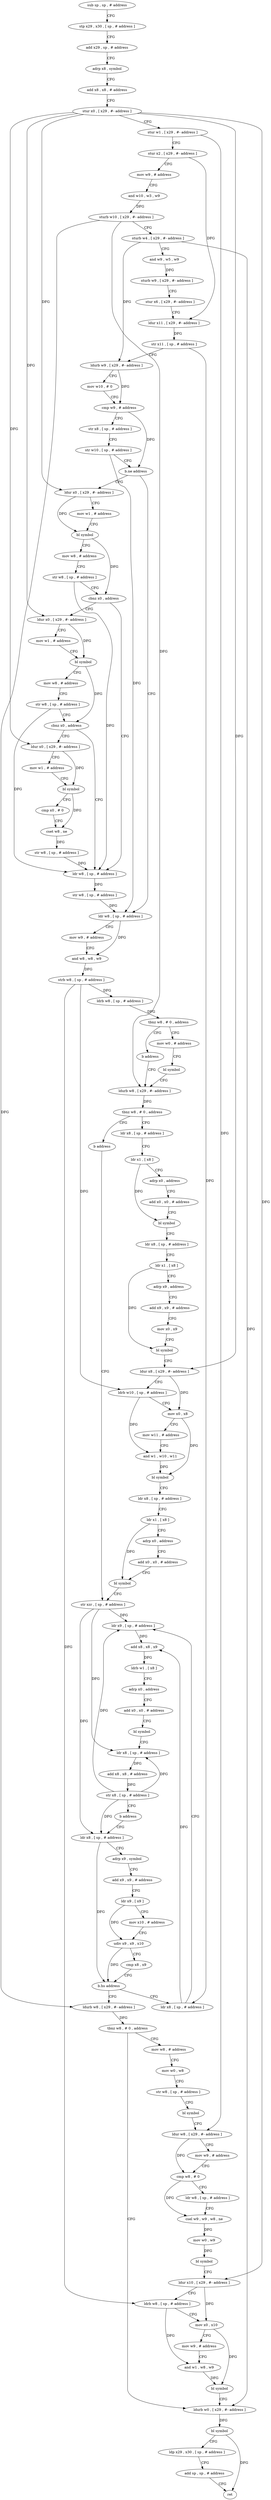 digraph "func" {
"4206656" [label = "sub sp , sp , # address" ]
"4206660" [label = "stp x29 , x30 , [ sp , # address ]" ]
"4206664" [label = "add x29 , sp , # address" ]
"4206668" [label = "adrp x8 , symbol" ]
"4206672" [label = "add x8 , x8 , # address" ]
"4206676" [label = "stur x0 , [ x29 , #- address ]" ]
"4206680" [label = "stur w1 , [ x29 , #- address ]" ]
"4206684" [label = "stur x2 , [ x29 , #- address ]" ]
"4206688" [label = "mov w9 , # address" ]
"4206692" [label = "and w10 , w3 , w9" ]
"4206696" [label = "sturb w10 , [ x29 , #- address ]" ]
"4206700" [label = "sturb w4 , [ x29 , #- address ]" ]
"4206704" [label = "and w9 , w5 , w9" ]
"4206708" [label = "sturb w9 , [ x29 , #- address ]" ]
"4206712" [label = "stur x6 , [ x29 , #- address ]" ]
"4206716" [label = "ldur x11 , [ x29 , #- address ]" ]
"4206720" [label = "str x11 , [ sp , # address ]" ]
"4206724" [label = "ldurb w9 , [ x29 , #- address ]" ]
"4206728" [label = "mov w10 , # 0" ]
"4206732" [label = "cmp w9 , # address" ]
"4206736" [label = "str x8 , [ sp , # address ]" ]
"4206740" [label = "str w10 , [ sp , # address ]" ]
"4206744" [label = "b.ne address" ]
"4206828" [label = "ldr w8 , [ sp , # address ]" ]
"4206748" [label = "ldur x0 , [ x29 , #- address ]" ]
"4206832" [label = "mov w9 , # address" ]
"4206836" [label = "and w8 , w8 , w9" ]
"4206840" [label = "strb w8 , [ sp , # address ]" ]
"4206844" [label = "ldrb w8 , [ sp , # address ]" ]
"4206848" [label = "tbnz w8 , # 0 , address" ]
"4206856" [label = "mov w0 , # address" ]
"4206852" [label = "b address" ]
"4206752" [label = "mov w1 , # address" ]
"4206756" [label = "bl symbol" ]
"4206760" [label = "mov w8 , # address" ]
"4206764" [label = "str w8 , [ sp , # address ]" ]
"4206768" [label = "cbnz x0 , address" ]
"4206820" [label = "ldr w8 , [ sp , # address ]" ]
"4206772" [label = "ldur x0 , [ x29 , #- address ]" ]
"4206860" [label = "bl symbol" ]
"4206864" [label = "ldurb w8 , [ x29 , #- address ]" ]
"4206824" [label = "str w8 , [ sp , # address ]" ]
"4206776" [label = "mov w1 , # address" ]
"4206780" [label = "bl symbol" ]
"4206784" [label = "mov w8 , # address" ]
"4206788" [label = "str w8 , [ sp , # address ]" ]
"4206792" [label = "cbnz x0 , address" ]
"4206796" [label = "ldur x0 , [ x29 , #- address ]" ]
"4206876" [label = "ldr x8 , [ sp , # address ]" ]
"4206880" [label = "ldr x1 , [ x8 ]" ]
"4206884" [label = "adrp x0 , address" ]
"4206888" [label = "add x0 , x0 , # address" ]
"4206892" [label = "bl symbol" ]
"4206896" [label = "ldr x8 , [ sp , # address ]" ]
"4206900" [label = "ldr x1 , [ x8 ]" ]
"4206904" [label = "adrp x9 , address" ]
"4206908" [label = "add x9 , x9 , # address" ]
"4206912" [label = "mov x0 , x9" ]
"4206916" [label = "bl symbol" ]
"4206920" [label = "ldur x8 , [ x29 , #- address ]" ]
"4206924" [label = "ldrb w10 , [ sp , # address ]" ]
"4206928" [label = "mov x0 , x8" ]
"4206932" [label = "mov w11 , # address" ]
"4206936" [label = "and w1 , w10 , w11" ]
"4206940" [label = "bl symbol" ]
"4206944" [label = "ldr x8 , [ sp , # address ]" ]
"4206948" [label = "ldr x1 , [ x8 ]" ]
"4206952" [label = "adrp x0 , address" ]
"4206956" [label = "add x0 , x0 , # address" ]
"4206960" [label = "bl symbol" ]
"4206964" [label = "str xzr , [ sp , # address ]" ]
"4206872" [label = "b address" ]
"4206868" [label = "tbnz w8 , # 0 , address" ]
"4206800" [label = "mov w1 , # address" ]
"4206804" [label = "bl symbol" ]
"4206808" [label = "cmp x0 , # 0" ]
"4206812" [label = "cset w8 , ne" ]
"4206816" [label = "str w8 , [ sp , # address ]" ]
"4207044" [label = "ldurb w8 , [ x29 , #- address ]" ]
"4207048" [label = "tbnz w8 , # 0 , address" ]
"4207120" [label = "ldurb w0 , [ x29 , #- address ]" ]
"4207052" [label = "mov w8 , # address" ]
"4207000" [label = "ldr x8 , [ sp , # address ]" ]
"4207004" [label = "ldr x9 , [ sp , # address ]" ]
"4207008" [label = "add x8 , x8 , x9" ]
"4207012" [label = "ldrb w1 , [ x8 ]" ]
"4207016" [label = "adrp x0 , address" ]
"4207020" [label = "add x0 , x0 , # address" ]
"4207024" [label = "bl symbol" ]
"4207028" [label = "ldr x8 , [ sp , # address ]" ]
"4207032" [label = "add x8 , x8 , # address" ]
"4207036" [label = "str x8 , [ sp , # address ]" ]
"4207040" [label = "b address" ]
"4206968" [label = "ldr x8 , [ sp , # address ]" ]
"4207124" [label = "bl symbol" ]
"4207128" [label = "ldp x29 , x30 , [ sp , # address ]" ]
"4207132" [label = "add sp , sp , # address" ]
"4207136" [label = "ret" ]
"4207056" [label = "mov w0 , w8" ]
"4207060" [label = "str w8 , [ sp , # address ]" ]
"4207064" [label = "bl symbol" ]
"4207068" [label = "ldur w8 , [ x29 , #- address ]" ]
"4207072" [label = "mov w9 , # address" ]
"4207076" [label = "cmp w8 , # 0" ]
"4207080" [label = "ldr w8 , [ sp , # address ]" ]
"4207084" [label = "csel w9 , w9 , w8 , ne" ]
"4207088" [label = "mov w0 , w9" ]
"4207092" [label = "bl symbol" ]
"4207096" [label = "ldur x10 , [ x29 , #- address ]" ]
"4207100" [label = "ldrb w8 , [ sp , # address ]" ]
"4207104" [label = "mov x0 , x10" ]
"4207108" [label = "mov w9 , # address" ]
"4207112" [label = "and w1 , w8 , w9" ]
"4207116" [label = "bl symbol" ]
"4206972" [label = "adrp x9 , symbol" ]
"4206976" [label = "add x9 , x9 , # address" ]
"4206980" [label = "ldr x9 , [ x9 ]" ]
"4206984" [label = "mov x10 , # address" ]
"4206988" [label = "udiv x9 , x9 , x10" ]
"4206992" [label = "cmp x8 , x9" ]
"4206996" [label = "b.hs address" ]
"4206656" -> "4206660" [ label = "CFG" ]
"4206660" -> "4206664" [ label = "CFG" ]
"4206664" -> "4206668" [ label = "CFG" ]
"4206668" -> "4206672" [ label = "CFG" ]
"4206672" -> "4206676" [ label = "CFG" ]
"4206676" -> "4206680" [ label = "CFG" ]
"4206676" -> "4206748" [ label = "DFG" ]
"4206676" -> "4206772" [ label = "DFG" ]
"4206676" -> "4206796" [ label = "DFG" ]
"4206676" -> "4206920" [ label = "DFG" ]
"4206676" -> "4207096" [ label = "DFG" ]
"4206680" -> "4206684" [ label = "CFG" ]
"4206680" -> "4207068" [ label = "DFG" ]
"4206684" -> "4206688" [ label = "CFG" ]
"4206684" -> "4206716" [ label = "DFG" ]
"4206688" -> "4206692" [ label = "CFG" ]
"4206692" -> "4206696" [ label = "DFG" ]
"4206696" -> "4206700" [ label = "CFG" ]
"4206696" -> "4206864" [ label = "DFG" ]
"4206696" -> "4207044" [ label = "DFG" ]
"4206700" -> "4206704" [ label = "CFG" ]
"4206700" -> "4206724" [ label = "DFG" ]
"4206700" -> "4207120" [ label = "DFG" ]
"4206704" -> "4206708" [ label = "DFG" ]
"4206708" -> "4206712" [ label = "CFG" ]
"4206712" -> "4206716" [ label = "CFG" ]
"4206716" -> "4206720" [ label = "DFG" ]
"4206720" -> "4206724" [ label = "CFG" ]
"4206720" -> "4207000" [ label = "DFG" ]
"4206724" -> "4206728" [ label = "CFG" ]
"4206724" -> "4206732" [ label = "DFG" ]
"4206728" -> "4206732" [ label = "CFG" ]
"4206732" -> "4206736" [ label = "CFG" ]
"4206732" -> "4206744" [ label = "DFG" ]
"4206736" -> "4206740" [ label = "CFG" ]
"4206740" -> "4206744" [ label = "CFG" ]
"4206740" -> "4206828" [ label = "DFG" ]
"4206744" -> "4206828" [ label = "CFG" ]
"4206744" -> "4206748" [ label = "CFG" ]
"4206828" -> "4206832" [ label = "CFG" ]
"4206828" -> "4206836" [ label = "DFG" ]
"4206748" -> "4206752" [ label = "CFG" ]
"4206748" -> "4206756" [ label = "DFG" ]
"4206832" -> "4206836" [ label = "CFG" ]
"4206836" -> "4206840" [ label = "DFG" ]
"4206840" -> "4206844" [ label = "DFG" ]
"4206840" -> "4206924" [ label = "DFG" ]
"4206840" -> "4207100" [ label = "DFG" ]
"4206844" -> "4206848" [ label = "DFG" ]
"4206848" -> "4206856" [ label = "CFG" ]
"4206848" -> "4206852" [ label = "CFG" ]
"4206856" -> "4206860" [ label = "CFG" ]
"4206852" -> "4206864" [ label = "CFG" ]
"4206752" -> "4206756" [ label = "CFG" ]
"4206756" -> "4206760" [ label = "CFG" ]
"4206756" -> "4206768" [ label = "DFG" ]
"4206760" -> "4206764" [ label = "CFG" ]
"4206764" -> "4206768" [ label = "CFG" ]
"4206764" -> "4206820" [ label = "DFG" ]
"4206768" -> "4206820" [ label = "CFG" ]
"4206768" -> "4206772" [ label = "CFG" ]
"4206820" -> "4206824" [ label = "DFG" ]
"4206772" -> "4206776" [ label = "CFG" ]
"4206772" -> "4206780" [ label = "DFG" ]
"4206860" -> "4206864" [ label = "CFG" ]
"4206864" -> "4206868" [ label = "DFG" ]
"4206824" -> "4206828" [ label = "DFG" ]
"4206776" -> "4206780" [ label = "CFG" ]
"4206780" -> "4206784" [ label = "CFG" ]
"4206780" -> "4206792" [ label = "DFG" ]
"4206784" -> "4206788" [ label = "CFG" ]
"4206788" -> "4206792" [ label = "CFG" ]
"4206788" -> "4206820" [ label = "DFG" ]
"4206792" -> "4206820" [ label = "CFG" ]
"4206792" -> "4206796" [ label = "CFG" ]
"4206796" -> "4206800" [ label = "CFG" ]
"4206796" -> "4206804" [ label = "DFG" ]
"4206876" -> "4206880" [ label = "CFG" ]
"4206880" -> "4206884" [ label = "CFG" ]
"4206880" -> "4206892" [ label = "DFG" ]
"4206884" -> "4206888" [ label = "CFG" ]
"4206888" -> "4206892" [ label = "CFG" ]
"4206892" -> "4206896" [ label = "CFG" ]
"4206896" -> "4206900" [ label = "CFG" ]
"4206900" -> "4206904" [ label = "CFG" ]
"4206900" -> "4206916" [ label = "DFG" ]
"4206904" -> "4206908" [ label = "CFG" ]
"4206908" -> "4206912" [ label = "CFG" ]
"4206912" -> "4206916" [ label = "CFG" ]
"4206916" -> "4206920" [ label = "CFG" ]
"4206920" -> "4206924" [ label = "CFG" ]
"4206920" -> "4206928" [ label = "DFG" ]
"4206924" -> "4206928" [ label = "CFG" ]
"4206924" -> "4206936" [ label = "DFG" ]
"4206928" -> "4206932" [ label = "CFG" ]
"4206928" -> "4206940" [ label = "DFG" ]
"4206932" -> "4206936" [ label = "CFG" ]
"4206936" -> "4206940" [ label = "DFG" ]
"4206940" -> "4206944" [ label = "CFG" ]
"4206944" -> "4206948" [ label = "CFG" ]
"4206948" -> "4206952" [ label = "CFG" ]
"4206948" -> "4206960" [ label = "DFG" ]
"4206952" -> "4206956" [ label = "CFG" ]
"4206956" -> "4206960" [ label = "CFG" ]
"4206960" -> "4206964" [ label = "CFG" ]
"4206964" -> "4206968" [ label = "DFG" ]
"4206964" -> "4207004" [ label = "DFG" ]
"4206964" -> "4207028" [ label = "DFG" ]
"4206872" -> "4206964" [ label = "CFG" ]
"4206868" -> "4206876" [ label = "CFG" ]
"4206868" -> "4206872" [ label = "CFG" ]
"4206800" -> "4206804" [ label = "CFG" ]
"4206804" -> "4206808" [ label = "CFG" ]
"4206804" -> "4206812" [ label = "DFG" ]
"4206808" -> "4206812" [ label = "CFG" ]
"4206812" -> "4206816" [ label = "DFG" ]
"4206816" -> "4206820" [ label = "DFG" ]
"4207044" -> "4207048" [ label = "DFG" ]
"4207048" -> "4207120" [ label = "CFG" ]
"4207048" -> "4207052" [ label = "CFG" ]
"4207120" -> "4207124" [ label = "DFG" ]
"4207052" -> "4207056" [ label = "CFG" ]
"4207000" -> "4207004" [ label = "CFG" ]
"4207000" -> "4207008" [ label = "DFG" ]
"4207004" -> "4207008" [ label = "DFG" ]
"4207008" -> "4207012" [ label = "DFG" ]
"4207012" -> "4207016" [ label = "CFG" ]
"4207016" -> "4207020" [ label = "CFG" ]
"4207020" -> "4207024" [ label = "CFG" ]
"4207024" -> "4207028" [ label = "CFG" ]
"4207028" -> "4207032" [ label = "DFG" ]
"4207032" -> "4207036" [ label = "DFG" ]
"4207036" -> "4207040" [ label = "CFG" ]
"4207036" -> "4206968" [ label = "DFG" ]
"4207036" -> "4207004" [ label = "DFG" ]
"4207036" -> "4207028" [ label = "DFG" ]
"4207040" -> "4206968" [ label = "CFG" ]
"4206968" -> "4206972" [ label = "CFG" ]
"4206968" -> "4206996" [ label = "DFG" ]
"4207124" -> "4207128" [ label = "CFG" ]
"4207124" -> "4207136" [ label = "DFG" ]
"4207128" -> "4207132" [ label = "CFG" ]
"4207132" -> "4207136" [ label = "CFG" ]
"4207056" -> "4207060" [ label = "CFG" ]
"4207060" -> "4207064" [ label = "CFG" ]
"4207064" -> "4207068" [ label = "CFG" ]
"4207068" -> "4207072" [ label = "CFG" ]
"4207068" -> "4207076" [ label = "DFG" ]
"4207072" -> "4207076" [ label = "CFG" ]
"4207076" -> "4207080" [ label = "CFG" ]
"4207076" -> "4207084" [ label = "DFG" ]
"4207080" -> "4207084" [ label = "CFG" ]
"4207084" -> "4207088" [ label = "DFG" ]
"4207088" -> "4207092" [ label = "DFG" ]
"4207092" -> "4207096" [ label = "CFG" ]
"4207096" -> "4207100" [ label = "CFG" ]
"4207096" -> "4207104" [ label = "DFG" ]
"4207100" -> "4207104" [ label = "CFG" ]
"4207100" -> "4207112" [ label = "DFG" ]
"4207104" -> "4207108" [ label = "CFG" ]
"4207104" -> "4207116" [ label = "DFG" ]
"4207108" -> "4207112" [ label = "CFG" ]
"4207112" -> "4207116" [ label = "DFG" ]
"4207116" -> "4207120" [ label = "CFG" ]
"4206972" -> "4206976" [ label = "CFG" ]
"4206976" -> "4206980" [ label = "CFG" ]
"4206980" -> "4206984" [ label = "CFG" ]
"4206980" -> "4206988" [ label = "DFG" ]
"4206984" -> "4206988" [ label = "CFG" ]
"4206988" -> "4206992" [ label = "CFG" ]
"4206988" -> "4206996" [ label = "DFG" ]
"4206992" -> "4206996" [ label = "CFG" ]
"4206996" -> "4207044" [ label = "CFG" ]
"4206996" -> "4207000" [ label = "CFG" ]
}
